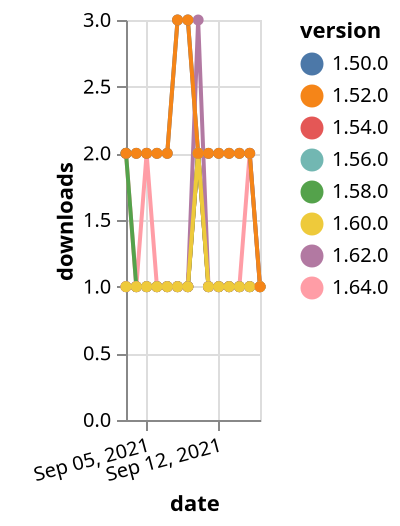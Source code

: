 {"$schema": "https://vega.github.io/schema/vega-lite/v5.json", "description": "A simple bar chart with embedded data.", "data": {"values": [{"date": "2021-09-03", "total": 187, "delta": 1, "version": "1.56.0"}, {"date": "2021-09-04", "total": 188, "delta": 1, "version": "1.56.0"}, {"date": "2021-09-05", "total": 189, "delta": 1, "version": "1.56.0"}, {"date": "2021-09-06", "total": 190, "delta": 1, "version": "1.56.0"}, {"date": "2021-09-07", "total": 191, "delta": 1, "version": "1.56.0"}, {"date": "2021-09-08", "total": 192, "delta": 1, "version": "1.56.0"}, {"date": "2021-09-09", "total": 193, "delta": 1, "version": "1.56.0"}, {"date": "2021-09-10", "total": 195, "delta": 2, "version": "1.56.0"}, {"date": "2021-09-11", "total": 196, "delta": 1, "version": "1.56.0"}, {"date": "2021-09-12", "total": 197, "delta": 1, "version": "1.56.0"}, {"date": "2021-09-13", "total": 198, "delta": 1, "version": "1.56.0"}, {"date": "2021-09-14", "total": 199, "delta": 1, "version": "1.56.0"}, {"date": "2021-09-15", "total": 200, "delta": 1, "version": "1.56.0"}, {"date": "2021-09-16", "total": 201, "delta": 1, "version": "1.56.0"}, {"date": "2021-09-03", "total": 115, "delta": 2, "version": "1.64.0"}, {"date": "2021-09-04", "total": 116, "delta": 1, "version": "1.64.0"}, {"date": "2021-09-05", "total": 118, "delta": 2, "version": "1.64.0"}, {"date": "2021-09-06", "total": 119, "delta": 1, "version": "1.64.0"}, {"date": "2021-09-07", "total": 120, "delta": 1, "version": "1.64.0"}, {"date": "2021-09-08", "total": 121, "delta": 1, "version": "1.64.0"}, {"date": "2021-09-09", "total": 122, "delta": 1, "version": "1.64.0"}, {"date": "2021-09-10", "total": 124, "delta": 2, "version": "1.64.0"}, {"date": "2021-09-11", "total": 125, "delta": 1, "version": "1.64.0"}, {"date": "2021-09-12", "total": 126, "delta": 1, "version": "1.64.0"}, {"date": "2021-09-13", "total": 127, "delta": 1, "version": "1.64.0"}, {"date": "2021-09-14", "total": 128, "delta": 1, "version": "1.64.0"}, {"date": "2021-09-15", "total": 130, "delta": 2, "version": "1.64.0"}, {"date": "2021-09-16", "total": 131, "delta": 1, "version": "1.64.0"}, {"date": "2021-09-03", "total": 229, "delta": 1, "version": "1.54.0"}, {"date": "2021-09-04", "total": 230, "delta": 1, "version": "1.54.0"}, {"date": "2021-09-05", "total": 231, "delta": 1, "version": "1.54.0"}, {"date": "2021-09-06", "total": 232, "delta": 1, "version": "1.54.0"}, {"date": "2021-09-07", "total": 233, "delta": 1, "version": "1.54.0"}, {"date": "2021-09-08", "total": 234, "delta": 1, "version": "1.54.0"}, {"date": "2021-09-09", "total": 235, "delta": 1, "version": "1.54.0"}, {"date": "2021-09-10", "total": 237, "delta": 2, "version": "1.54.0"}, {"date": "2021-09-11", "total": 238, "delta": 1, "version": "1.54.0"}, {"date": "2021-09-12", "total": 239, "delta": 1, "version": "1.54.0"}, {"date": "2021-09-13", "total": 240, "delta": 1, "version": "1.54.0"}, {"date": "2021-09-14", "total": 241, "delta": 1, "version": "1.54.0"}, {"date": "2021-09-15", "total": 242, "delta": 1, "version": "1.54.0"}, {"date": "2021-09-16", "total": 243, "delta": 1, "version": "1.54.0"}, {"date": "2021-09-03", "total": 181, "delta": 2, "version": "1.58.0"}, {"date": "2021-09-04", "total": 182, "delta": 1, "version": "1.58.0"}, {"date": "2021-09-05", "total": 183, "delta": 1, "version": "1.58.0"}, {"date": "2021-09-06", "total": 184, "delta": 1, "version": "1.58.0"}, {"date": "2021-09-07", "total": 185, "delta": 1, "version": "1.58.0"}, {"date": "2021-09-08", "total": 186, "delta": 1, "version": "1.58.0"}, {"date": "2021-09-09", "total": 187, "delta": 1, "version": "1.58.0"}, {"date": "2021-09-10", "total": 189, "delta": 2, "version": "1.58.0"}, {"date": "2021-09-11", "total": 190, "delta": 1, "version": "1.58.0"}, {"date": "2021-09-12", "total": 191, "delta": 1, "version": "1.58.0"}, {"date": "2021-09-13", "total": 192, "delta": 1, "version": "1.58.0"}, {"date": "2021-09-14", "total": 193, "delta": 1, "version": "1.58.0"}, {"date": "2021-09-15", "total": 194, "delta": 1, "version": "1.58.0"}, {"date": "2021-09-16", "total": 195, "delta": 1, "version": "1.58.0"}, {"date": "2021-09-03", "total": 2345, "delta": 2, "version": "1.50.0"}, {"date": "2021-09-04", "total": 2347, "delta": 2, "version": "1.50.0"}, {"date": "2021-09-05", "total": 2349, "delta": 2, "version": "1.50.0"}, {"date": "2021-09-06", "total": 2351, "delta": 2, "version": "1.50.0"}, {"date": "2021-09-07", "total": 2353, "delta": 2, "version": "1.50.0"}, {"date": "2021-09-08", "total": 2356, "delta": 3, "version": "1.50.0"}, {"date": "2021-09-09", "total": 2359, "delta": 3, "version": "1.50.0"}, {"date": "2021-09-10", "total": 2361, "delta": 2, "version": "1.50.0"}, {"date": "2021-09-11", "total": 2363, "delta": 2, "version": "1.50.0"}, {"date": "2021-09-12", "total": 2365, "delta": 2, "version": "1.50.0"}, {"date": "2021-09-13", "total": 2367, "delta": 2, "version": "1.50.0"}, {"date": "2021-09-14", "total": 2369, "delta": 2, "version": "1.50.0"}, {"date": "2021-09-15", "total": 2371, "delta": 2, "version": "1.50.0"}, {"date": "2021-09-16", "total": 2372, "delta": 1, "version": "1.50.0"}, {"date": "2021-09-03", "total": 172, "delta": 1, "version": "1.62.0"}, {"date": "2021-09-04", "total": 173, "delta": 1, "version": "1.62.0"}, {"date": "2021-09-05", "total": 174, "delta": 1, "version": "1.62.0"}, {"date": "2021-09-06", "total": 175, "delta": 1, "version": "1.62.0"}, {"date": "2021-09-07", "total": 176, "delta": 1, "version": "1.62.0"}, {"date": "2021-09-08", "total": 177, "delta": 1, "version": "1.62.0"}, {"date": "2021-09-09", "total": 178, "delta": 1, "version": "1.62.0"}, {"date": "2021-09-10", "total": 181, "delta": 3, "version": "1.62.0"}, {"date": "2021-09-11", "total": 182, "delta": 1, "version": "1.62.0"}, {"date": "2021-09-12", "total": 183, "delta": 1, "version": "1.62.0"}, {"date": "2021-09-13", "total": 184, "delta": 1, "version": "1.62.0"}, {"date": "2021-09-14", "total": 185, "delta": 1, "version": "1.62.0"}, {"date": "2021-09-15", "total": 186, "delta": 1, "version": "1.62.0"}, {"date": "2021-09-16", "total": 187, "delta": 1, "version": "1.62.0"}, {"date": "2021-09-03", "total": 161, "delta": 1, "version": "1.60.0"}, {"date": "2021-09-04", "total": 162, "delta": 1, "version": "1.60.0"}, {"date": "2021-09-05", "total": 163, "delta": 1, "version": "1.60.0"}, {"date": "2021-09-06", "total": 164, "delta": 1, "version": "1.60.0"}, {"date": "2021-09-07", "total": 165, "delta": 1, "version": "1.60.0"}, {"date": "2021-09-08", "total": 166, "delta": 1, "version": "1.60.0"}, {"date": "2021-09-09", "total": 167, "delta": 1, "version": "1.60.0"}, {"date": "2021-09-10", "total": 169, "delta": 2, "version": "1.60.0"}, {"date": "2021-09-11", "total": 170, "delta": 1, "version": "1.60.0"}, {"date": "2021-09-12", "total": 171, "delta": 1, "version": "1.60.0"}, {"date": "2021-09-13", "total": 172, "delta": 1, "version": "1.60.0"}, {"date": "2021-09-14", "total": 173, "delta": 1, "version": "1.60.0"}, {"date": "2021-09-15", "total": 174, "delta": 1, "version": "1.60.0"}, {"date": "2021-09-16", "total": 175, "delta": 1, "version": "1.60.0"}, {"date": "2021-09-03", "total": 2241, "delta": 2, "version": "1.52.0"}, {"date": "2021-09-04", "total": 2243, "delta": 2, "version": "1.52.0"}, {"date": "2021-09-05", "total": 2245, "delta": 2, "version": "1.52.0"}, {"date": "2021-09-06", "total": 2247, "delta": 2, "version": "1.52.0"}, {"date": "2021-09-07", "total": 2249, "delta": 2, "version": "1.52.0"}, {"date": "2021-09-08", "total": 2252, "delta": 3, "version": "1.52.0"}, {"date": "2021-09-09", "total": 2255, "delta": 3, "version": "1.52.0"}, {"date": "2021-09-10", "total": 2257, "delta": 2, "version": "1.52.0"}, {"date": "2021-09-11", "total": 2259, "delta": 2, "version": "1.52.0"}, {"date": "2021-09-12", "total": 2261, "delta": 2, "version": "1.52.0"}, {"date": "2021-09-13", "total": 2263, "delta": 2, "version": "1.52.0"}, {"date": "2021-09-14", "total": 2265, "delta": 2, "version": "1.52.0"}, {"date": "2021-09-15", "total": 2267, "delta": 2, "version": "1.52.0"}, {"date": "2021-09-16", "total": 2268, "delta": 1, "version": "1.52.0"}]}, "width": "container", "mark": {"type": "line", "point": {"filled": true}}, "encoding": {"x": {"field": "date", "type": "temporal", "timeUnit": "yearmonthdate", "title": "date", "axis": {"labelAngle": -15}}, "y": {"field": "delta", "type": "quantitative", "title": "downloads"}, "color": {"field": "version", "type": "nominal"}, "tooltip": {"field": "delta"}}}